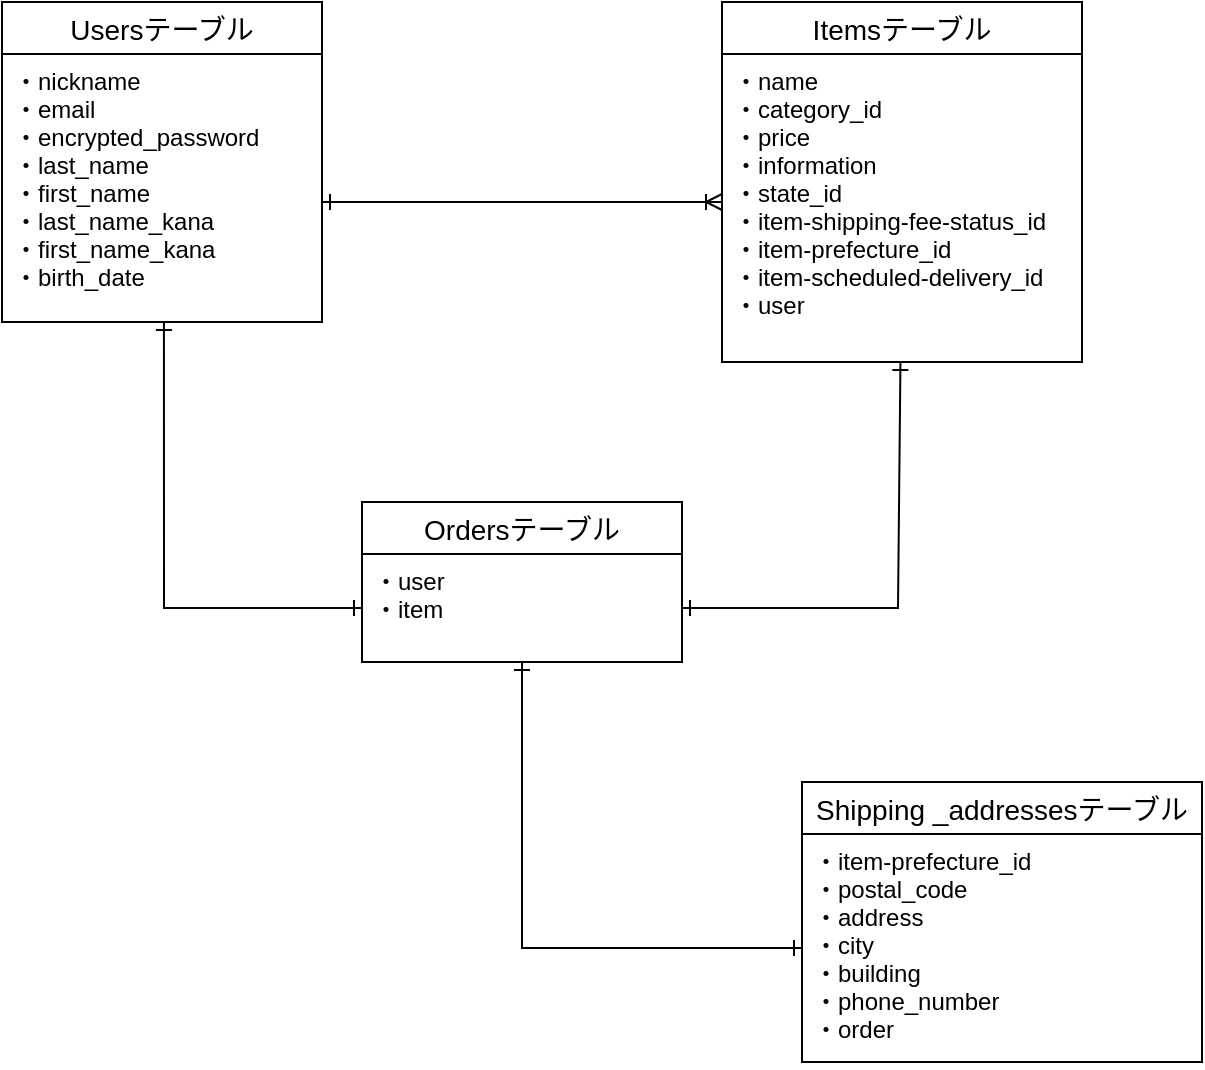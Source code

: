 <mxfile version="13.10.0" type="embed">
    <diagram id="YdTTM3GmPlyhsDwVU7aG" name="ページ1">
        <mxGraphModel dx="728" dy="680" grid="1" gridSize="10" guides="1" tooltips="1" connect="1" arrows="1" fold="1" page="1" pageScale="1" pageWidth="850" pageHeight="1100" math="0" shadow="0">
            <root>
                <mxCell id="0"/>
                <mxCell id="1" parent="0"/>
                <mxCell id="58" value="Usersテーブル" style="swimlane;fontStyle=0;childLayout=stackLayout;horizontal=1;startSize=26;horizontalStack=0;resizeParent=1;resizeParentMax=0;resizeLast=0;collapsible=1;marginBottom=0;align=center;fontSize=14;" parent="1" vertex="1">
                    <mxGeometry x="40" y="120" width="160" height="160" as="geometry"/>
                </mxCell>
                <mxCell id="59" value="・nickname&#10;・email&#10;・encrypted_password&#10;・last_name&#10;・first_name&#10;・last_name_kana&#10;・first_name_kana&#10;・birth_date" style="text;strokeColor=none;fillColor=none;spacingLeft=4;spacingRight=4;overflow=hidden;rotatable=0;points=[[0,0.5],[1,0.5]];portConstraint=eastwest;fontSize=12;" parent="58" vertex="1">
                    <mxGeometry y="26" width="160" height="134" as="geometry"/>
                </mxCell>
                <mxCell id="62" value="Itemsテーブル" style="swimlane;fontStyle=0;childLayout=stackLayout;horizontal=1;startSize=26;horizontalStack=0;resizeParent=1;resizeParentMax=0;resizeLast=0;collapsible=1;marginBottom=0;align=center;fontSize=14;" parent="1" vertex="1">
                    <mxGeometry x="400" y="120" width="180" height="180" as="geometry"/>
                </mxCell>
                <mxCell id="63" value="・name&#10;・category_id&#10;・price&#10;・information&#10;・state_id&#10;・item-shipping-fee-status_id&#10;・item-prefecture_id&#10;・item-scheduled-delivery_id&#10;・user" style="text;strokeColor=none;fillColor=none;spacingLeft=4;spacingRight=4;overflow=hidden;rotatable=0;points=[[0,0.5],[1,0.5]];portConstraint=eastwest;fontSize=12;" parent="62" vertex="1">
                    <mxGeometry y="26" width="180" height="154" as="geometry"/>
                </mxCell>
                <mxCell id="74" value="Ordersテーブル" style="swimlane;fontStyle=0;childLayout=stackLayout;horizontal=1;startSize=26;horizontalStack=0;resizeParent=1;resizeParentMax=0;resizeLast=0;collapsible=1;marginBottom=0;align=center;fontSize=14;" parent="1" vertex="1">
                    <mxGeometry x="220" y="370" width="160" height="80" as="geometry"/>
                </mxCell>
                <mxCell id="75" value="・user&#10;・item&#10;" style="text;strokeColor=none;fillColor=none;spacingLeft=4;spacingRight=4;overflow=hidden;rotatable=0;points=[[0,0.5],[1,0.5]];portConstraint=eastwest;fontSize=12;" parent="74" vertex="1">
                    <mxGeometry y="26" width="160" height="54" as="geometry"/>
                </mxCell>
                <mxCell id="79" value="" style="edgeStyle=entityRelationEdgeStyle;fontSize=12;html=1;endArrow=ERoneToMany;startArrow=ERone;startFill=0;" parent="1" edge="1">
                    <mxGeometry width="100" height="100" relative="1" as="geometry">
                        <mxPoint x="200" y="220" as="sourcePoint"/>
                        <mxPoint x="400" y="220" as="targetPoint"/>
                    </mxGeometry>
                </mxCell>
                <mxCell id="83" value="" style="endArrow=ERone;html=1;rounded=0;entryX=0.506;entryY=1;entryDx=0;entryDy=0;entryPerimeter=0;exitX=0;exitY=0.5;exitDx=0;exitDy=0;startArrow=ERone;startFill=0;endFill=0;" parent="1" source="75" target="59" edge="1">
                    <mxGeometry relative="1" as="geometry">
                        <mxPoint x="250" y="350" as="sourcePoint"/>
                        <mxPoint x="410" y="350" as="targetPoint"/>
                        <Array as="points">
                            <mxPoint x="121" y="423"/>
                        </Array>
                    </mxGeometry>
                </mxCell>
                <mxCell id="84" value="" style="endArrow=ERone;html=1;rounded=0;exitX=1;exitY=0.5;exitDx=0;exitDy=0;startArrow=ERone;startFill=0;endFill=0;" parent="1" source="75" target="63" edge="1">
                    <mxGeometry relative="1" as="geometry">
                        <mxPoint x="250" y="350" as="sourcePoint"/>
                        <mxPoint x="410" y="350" as="targetPoint"/>
                        <Array as="points">
                            <mxPoint x="488" y="423"/>
                        </Array>
                    </mxGeometry>
                </mxCell>
                <mxCell id="85" value="Shipping _addressesテーブル" style="swimlane;fontStyle=0;childLayout=stackLayout;horizontal=1;startSize=26;horizontalStack=0;resizeParent=1;resizeParentMax=0;resizeLast=0;collapsible=1;marginBottom=0;align=center;fontSize=14;" parent="1" vertex="1">
                    <mxGeometry x="440" y="510" width="200" height="140" as="geometry"/>
                </mxCell>
                <mxCell id="86" value="・item-prefecture_id&#10;・postal_code&#10;・address&#10;・city&#10;・building&#10;・phone_number&#10;・order" style="text;strokeColor=none;fillColor=none;spacingLeft=4;spacingRight=4;overflow=hidden;rotatable=0;points=[[0,0.5],[1,0.5]];portConstraint=eastwest;fontSize=12;" parent="85" vertex="1">
                    <mxGeometry y="26" width="200" height="114" as="geometry"/>
                </mxCell>
                <mxCell id="87" value="" style="endArrow=ERone;html=1;rounded=0;exitX=0;exitY=0.5;exitDx=0;exitDy=0;startArrow=ERone;startFill=0;endFill=0;" parent="1" source="86" target="75" edge="1">
                    <mxGeometry relative="1" as="geometry">
                        <mxPoint x="200" y="420" as="sourcePoint"/>
                        <mxPoint x="360" y="420" as="targetPoint"/>
                        <Array as="points">
                            <mxPoint x="300" y="593"/>
                        </Array>
                    </mxGeometry>
                </mxCell>
            </root>
        </mxGraphModel>
    </diagram>
</mxfile>